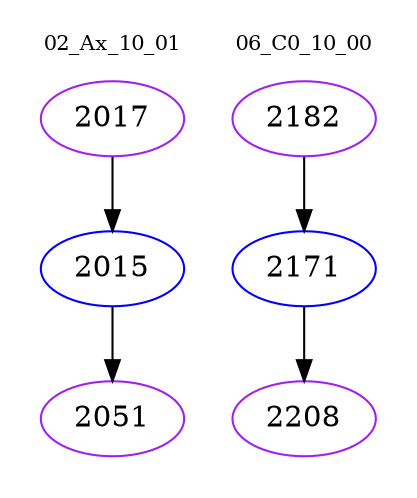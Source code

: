 digraph{
subgraph cluster_0 {
color = white
label = "02_Ax_10_01";
fontsize=10;
T0_2017 [label="2017", color="purple"]
T0_2017 -> T0_2015 [color="black"]
T0_2015 [label="2015", color="blue"]
T0_2015 -> T0_2051 [color="black"]
T0_2051 [label="2051", color="purple"]
}
subgraph cluster_1 {
color = white
label = "06_C0_10_00";
fontsize=10;
T1_2182 [label="2182", color="purple"]
T1_2182 -> T1_2171 [color="black"]
T1_2171 [label="2171", color="blue"]
T1_2171 -> T1_2208 [color="black"]
T1_2208 [label="2208", color="purple"]
}
}
